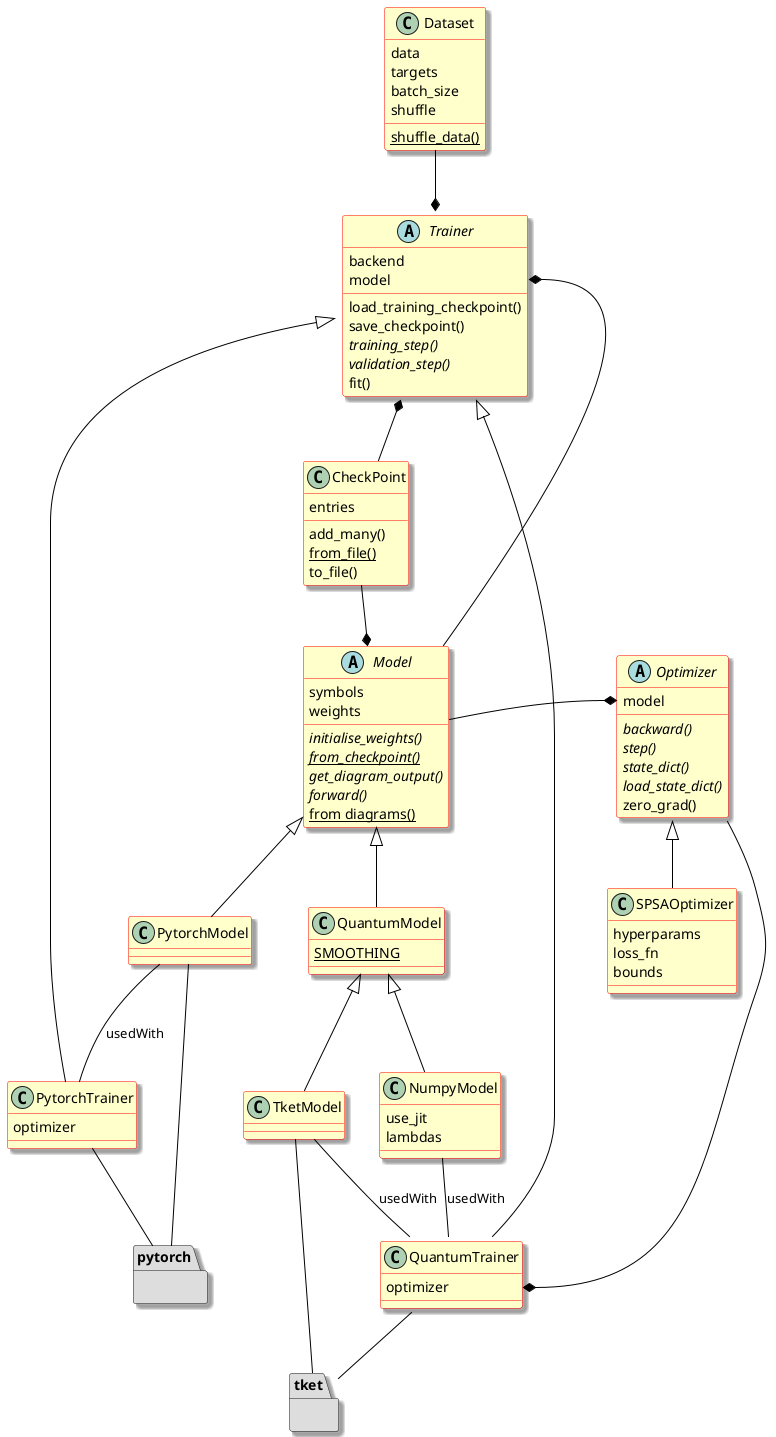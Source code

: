 @startuml

set namespaceseparator none
skinparam dpi 96
skinparam ArrowColor Black
skinparam shadowing true
skinparam class {
  backgroundColor Business
  borderColor Red
}

package pytorch #DDDDDD {}
package tket #DDDDDD {}

abstract class Model {
    symbols
    weights
    {abstract} initialise_weights()
    {abstract}{static} from_checkpoint()
    {abstract} get_diagram_output()
    {abstract} forward()
    {static} from diagrams()
}

abstract class Trainer {
    backend
    model
    load_training_checkpoint()
    save_checkpoint()
    {abstract} training_step()
    {abstract} validation_step()
    fit()
}

abstract class Optimizer {
    model
    {abstract} backward()
    {abstract} step()
    {abstract} state_dict()
    {abstract} load_state_dict()
    zero_grad()
}

class Dataset {
    data
    targets
    batch_size
    shuffle
    {static} shuffle_data()
}

class CheckPoint {
    entries
    add_many()
    {static} from_file()
    to_file()
}

class PytorchModel {}
class NumpyModel {
    use_jit
    lambdas
}
class TketModel {}
class QuantumModel {
    {static} SMOOTHING
}

class QuantumTrainer {
    optimizer
}

class PytorchTrainer {
    optimizer
}

class SPSAOptimizer {
    hyperparams
    loss_fn
    bounds
}

Model <|-- PytorchModel
Model <|-- QuantumModel
QuantumModel <|-- TketModel
QuantumModel <|-- NumpyModel
Trainer <|-- PytorchTrainer
Trainer <|-- QuantumTrainer

Optimizer <|-- SPSAOptimizer

PytorchModel -- pytorch
PytorchTrainer -- pytorch
TketModel -- tket
QuantumTrainer -- tket

Trainer *-- CheckPoint
CheckPoint --* Model
Trainer::model *- Model
Trainer *-u- Dataset
Model -* Optimizer::model
Optimizer -* QuantumTrainer::optimizer

PytorchModel -- PytorchTrainer: usedWith
NumpyModel -- QuantumTrainer: usedWith
TketModel -- QuantumTrainer: usedWith

@enduml

